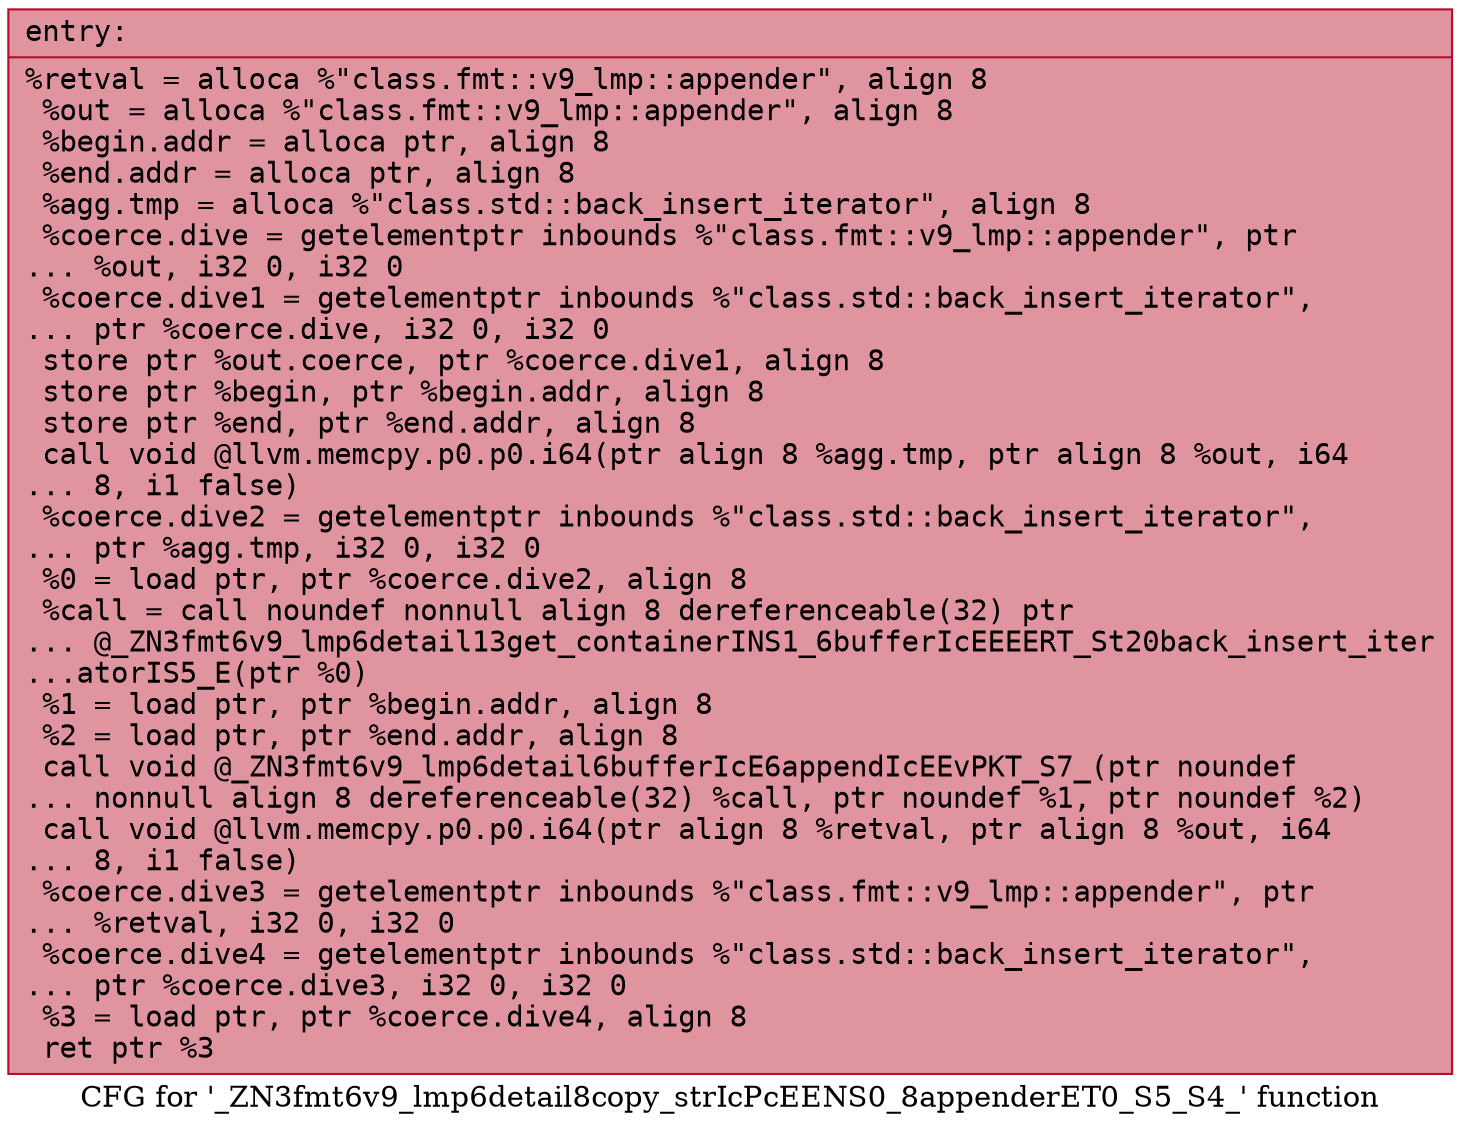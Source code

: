 digraph "CFG for '_ZN3fmt6v9_lmp6detail8copy_strIcPcEENS0_8appenderET0_S5_S4_' function" {
	label="CFG for '_ZN3fmt6v9_lmp6detail8copy_strIcPcEENS0_8appenderET0_S5_S4_' function";

	Node0x556bfec09310 [shape=record,color="#b70d28ff", style=filled, fillcolor="#b70d2870" fontname="Courier",label="{entry:\l|  %retval = alloca %\"class.fmt::v9_lmp::appender\", align 8\l  %out = alloca %\"class.fmt::v9_lmp::appender\", align 8\l  %begin.addr = alloca ptr, align 8\l  %end.addr = alloca ptr, align 8\l  %agg.tmp = alloca %\"class.std::back_insert_iterator\", align 8\l  %coerce.dive = getelementptr inbounds %\"class.fmt::v9_lmp::appender\", ptr\l... %out, i32 0, i32 0\l  %coerce.dive1 = getelementptr inbounds %\"class.std::back_insert_iterator\",\l... ptr %coerce.dive, i32 0, i32 0\l  store ptr %out.coerce, ptr %coerce.dive1, align 8\l  store ptr %begin, ptr %begin.addr, align 8\l  store ptr %end, ptr %end.addr, align 8\l  call void @llvm.memcpy.p0.p0.i64(ptr align 8 %agg.tmp, ptr align 8 %out, i64\l... 8, i1 false)\l  %coerce.dive2 = getelementptr inbounds %\"class.std::back_insert_iterator\",\l... ptr %agg.tmp, i32 0, i32 0\l  %0 = load ptr, ptr %coerce.dive2, align 8\l  %call = call noundef nonnull align 8 dereferenceable(32) ptr\l... @_ZN3fmt6v9_lmp6detail13get_containerINS1_6bufferIcEEEERT_St20back_insert_iter\l...atorIS5_E(ptr %0)\l  %1 = load ptr, ptr %begin.addr, align 8\l  %2 = load ptr, ptr %end.addr, align 8\l  call void @_ZN3fmt6v9_lmp6detail6bufferIcE6appendIcEEvPKT_S7_(ptr noundef\l... nonnull align 8 dereferenceable(32) %call, ptr noundef %1, ptr noundef %2)\l  call void @llvm.memcpy.p0.p0.i64(ptr align 8 %retval, ptr align 8 %out, i64\l... 8, i1 false)\l  %coerce.dive3 = getelementptr inbounds %\"class.fmt::v9_lmp::appender\", ptr\l... %retval, i32 0, i32 0\l  %coerce.dive4 = getelementptr inbounds %\"class.std::back_insert_iterator\",\l... ptr %coerce.dive3, i32 0, i32 0\l  %3 = load ptr, ptr %coerce.dive4, align 8\l  ret ptr %3\l}"];
}
